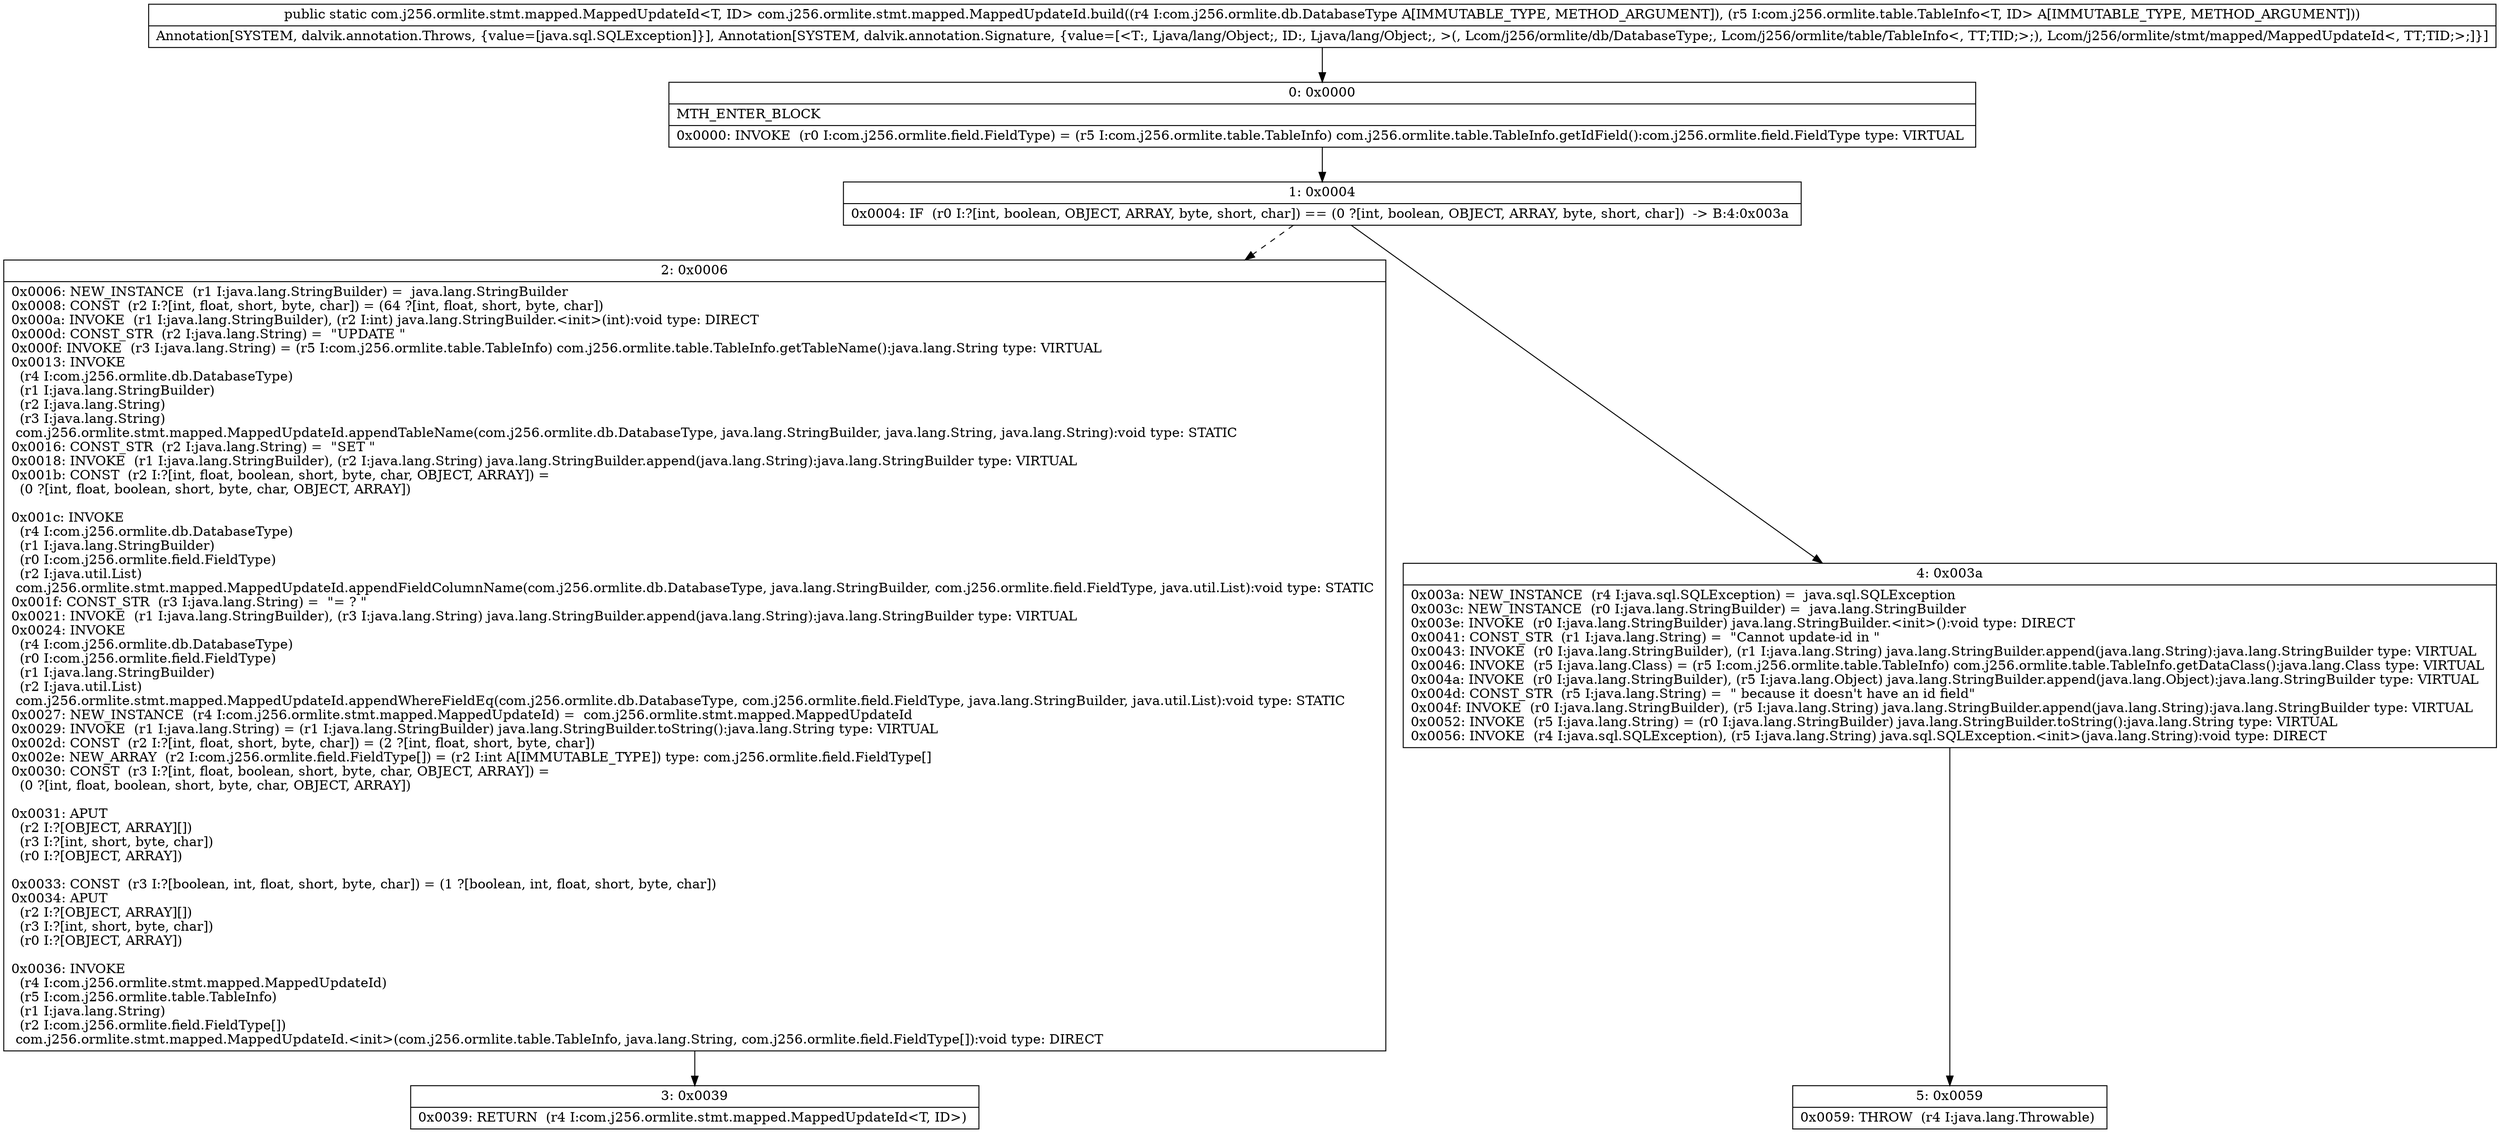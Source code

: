 digraph "CFG forcom.j256.ormlite.stmt.mapped.MappedUpdateId.build(Lcom\/j256\/ormlite\/db\/DatabaseType;Lcom\/j256\/ormlite\/table\/TableInfo;)Lcom\/j256\/ormlite\/stmt\/mapped\/MappedUpdateId;" {
Node_0 [shape=record,label="{0\:\ 0x0000|MTH_ENTER_BLOCK\l|0x0000: INVOKE  (r0 I:com.j256.ormlite.field.FieldType) = (r5 I:com.j256.ormlite.table.TableInfo) com.j256.ormlite.table.TableInfo.getIdField():com.j256.ormlite.field.FieldType type: VIRTUAL \l}"];
Node_1 [shape=record,label="{1\:\ 0x0004|0x0004: IF  (r0 I:?[int, boolean, OBJECT, ARRAY, byte, short, char]) == (0 ?[int, boolean, OBJECT, ARRAY, byte, short, char])  \-\> B:4:0x003a \l}"];
Node_2 [shape=record,label="{2\:\ 0x0006|0x0006: NEW_INSTANCE  (r1 I:java.lang.StringBuilder) =  java.lang.StringBuilder \l0x0008: CONST  (r2 I:?[int, float, short, byte, char]) = (64 ?[int, float, short, byte, char]) \l0x000a: INVOKE  (r1 I:java.lang.StringBuilder), (r2 I:int) java.lang.StringBuilder.\<init\>(int):void type: DIRECT \l0x000d: CONST_STR  (r2 I:java.lang.String) =  \"UPDATE \" \l0x000f: INVOKE  (r3 I:java.lang.String) = (r5 I:com.j256.ormlite.table.TableInfo) com.j256.ormlite.table.TableInfo.getTableName():java.lang.String type: VIRTUAL \l0x0013: INVOKE  \l  (r4 I:com.j256.ormlite.db.DatabaseType)\l  (r1 I:java.lang.StringBuilder)\l  (r2 I:java.lang.String)\l  (r3 I:java.lang.String)\l com.j256.ormlite.stmt.mapped.MappedUpdateId.appendTableName(com.j256.ormlite.db.DatabaseType, java.lang.StringBuilder, java.lang.String, java.lang.String):void type: STATIC \l0x0016: CONST_STR  (r2 I:java.lang.String) =  \"SET \" \l0x0018: INVOKE  (r1 I:java.lang.StringBuilder), (r2 I:java.lang.String) java.lang.StringBuilder.append(java.lang.String):java.lang.StringBuilder type: VIRTUAL \l0x001b: CONST  (r2 I:?[int, float, boolean, short, byte, char, OBJECT, ARRAY]) = \l  (0 ?[int, float, boolean, short, byte, char, OBJECT, ARRAY])\l \l0x001c: INVOKE  \l  (r4 I:com.j256.ormlite.db.DatabaseType)\l  (r1 I:java.lang.StringBuilder)\l  (r0 I:com.j256.ormlite.field.FieldType)\l  (r2 I:java.util.List)\l com.j256.ormlite.stmt.mapped.MappedUpdateId.appendFieldColumnName(com.j256.ormlite.db.DatabaseType, java.lang.StringBuilder, com.j256.ormlite.field.FieldType, java.util.List):void type: STATIC \l0x001f: CONST_STR  (r3 I:java.lang.String) =  \"= ? \" \l0x0021: INVOKE  (r1 I:java.lang.StringBuilder), (r3 I:java.lang.String) java.lang.StringBuilder.append(java.lang.String):java.lang.StringBuilder type: VIRTUAL \l0x0024: INVOKE  \l  (r4 I:com.j256.ormlite.db.DatabaseType)\l  (r0 I:com.j256.ormlite.field.FieldType)\l  (r1 I:java.lang.StringBuilder)\l  (r2 I:java.util.List)\l com.j256.ormlite.stmt.mapped.MappedUpdateId.appendWhereFieldEq(com.j256.ormlite.db.DatabaseType, com.j256.ormlite.field.FieldType, java.lang.StringBuilder, java.util.List):void type: STATIC \l0x0027: NEW_INSTANCE  (r4 I:com.j256.ormlite.stmt.mapped.MappedUpdateId) =  com.j256.ormlite.stmt.mapped.MappedUpdateId \l0x0029: INVOKE  (r1 I:java.lang.String) = (r1 I:java.lang.StringBuilder) java.lang.StringBuilder.toString():java.lang.String type: VIRTUAL \l0x002d: CONST  (r2 I:?[int, float, short, byte, char]) = (2 ?[int, float, short, byte, char]) \l0x002e: NEW_ARRAY  (r2 I:com.j256.ormlite.field.FieldType[]) = (r2 I:int A[IMMUTABLE_TYPE]) type: com.j256.ormlite.field.FieldType[] \l0x0030: CONST  (r3 I:?[int, float, boolean, short, byte, char, OBJECT, ARRAY]) = \l  (0 ?[int, float, boolean, short, byte, char, OBJECT, ARRAY])\l \l0x0031: APUT  \l  (r2 I:?[OBJECT, ARRAY][])\l  (r3 I:?[int, short, byte, char])\l  (r0 I:?[OBJECT, ARRAY])\l \l0x0033: CONST  (r3 I:?[boolean, int, float, short, byte, char]) = (1 ?[boolean, int, float, short, byte, char]) \l0x0034: APUT  \l  (r2 I:?[OBJECT, ARRAY][])\l  (r3 I:?[int, short, byte, char])\l  (r0 I:?[OBJECT, ARRAY])\l \l0x0036: INVOKE  \l  (r4 I:com.j256.ormlite.stmt.mapped.MappedUpdateId)\l  (r5 I:com.j256.ormlite.table.TableInfo)\l  (r1 I:java.lang.String)\l  (r2 I:com.j256.ormlite.field.FieldType[])\l com.j256.ormlite.stmt.mapped.MappedUpdateId.\<init\>(com.j256.ormlite.table.TableInfo, java.lang.String, com.j256.ormlite.field.FieldType[]):void type: DIRECT \l}"];
Node_3 [shape=record,label="{3\:\ 0x0039|0x0039: RETURN  (r4 I:com.j256.ormlite.stmt.mapped.MappedUpdateId\<T, ID\>) \l}"];
Node_4 [shape=record,label="{4\:\ 0x003a|0x003a: NEW_INSTANCE  (r4 I:java.sql.SQLException) =  java.sql.SQLException \l0x003c: NEW_INSTANCE  (r0 I:java.lang.StringBuilder) =  java.lang.StringBuilder \l0x003e: INVOKE  (r0 I:java.lang.StringBuilder) java.lang.StringBuilder.\<init\>():void type: DIRECT \l0x0041: CONST_STR  (r1 I:java.lang.String) =  \"Cannot update\-id in \" \l0x0043: INVOKE  (r0 I:java.lang.StringBuilder), (r1 I:java.lang.String) java.lang.StringBuilder.append(java.lang.String):java.lang.StringBuilder type: VIRTUAL \l0x0046: INVOKE  (r5 I:java.lang.Class) = (r5 I:com.j256.ormlite.table.TableInfo) com.j256.ormlite.table.TableInfo.getDataClass():java.lang.Class type: VIRTUAL \l0x004a: INVOKE  (r0 I:java.lang.StringBuilder), (r5 I:java.lang.Object) java.lang.StringBuilder.append(java.lang.Object):java.lang.StringBuilder type: VIRTUAL \l0x004d: CONST_STR  (r5 I:java.lang.String) =  \" because it doesn't have an id field\" \l0x004f: INVOKE  (r0 I:java.lang.StringBuilder), (r5 I:java.lang.String) java.lang.StringBuilder.append(java.lang.String):java.lang.StringBuilder type: VIRTUAL \l0x0052: INVOKE  (r5 I:java.lang.String) = (r0 I:java.lang.StringBuilder) java.lang.StringBuilder.toString():java.lang.String type: VIRTUAL \l0x0056: INVOKE  (r4 I:java.sql.SQLException), (r5 I:java.lang.String) java.sql.SQLException.\<init\>(java.lang.String):void type: DIRECT \l}"];
Node_5 [shape=record,label="{5\:\ 0x0059|0x0059: THROW  (r4 I:java.lang.Throwable) \l}"];
MethodNode[shape=record,label="{public static com.j256.ormlite.stmt.mapped.MappedUpdateId\<T, ID\> com.j256.ormlite.stmt.mapped.MappedUpdateId.build((r4 I:com.j256.ormlite.db.DatabaseType A[IMMUTABLE_TYPE, METHOD_ARGUMENT]), (r5 I:com.j256.ormlite.table.TableInfo\<T, ID\> A[IMMUTABLE_TYPE, METHOD_ARGUMENT]))  | Annotation[SYSTEM, dalvik.annotation.Throws, \{value=[java.sql.SQLException]\}], Annotation[SYSTEM, dalvik.annotation.Signature, \{value=[\<T:, Ljava\/lang\/Object;, ID:, Ljava\/lang\/Object;, \>(, Lcom\/j256\/ormlite\/db\/DatabaseType;, Lcom\/j256\/ormlite\/table\/TableInfo\<, TT;TID;\>;), Lcom\/j256\/ormlite\/stmt\/mapped\/MappedUpdateId\<, TT;TID;\>;]\}]\l}"];
MethodNode -> Node_0;
Node_0 -> Node_1;
Node_1 -> Node_2[style=dashed];
Node_1 -> Node_4;
Node_2 -> Node_3;
Node_4 -> Node_5;
}

